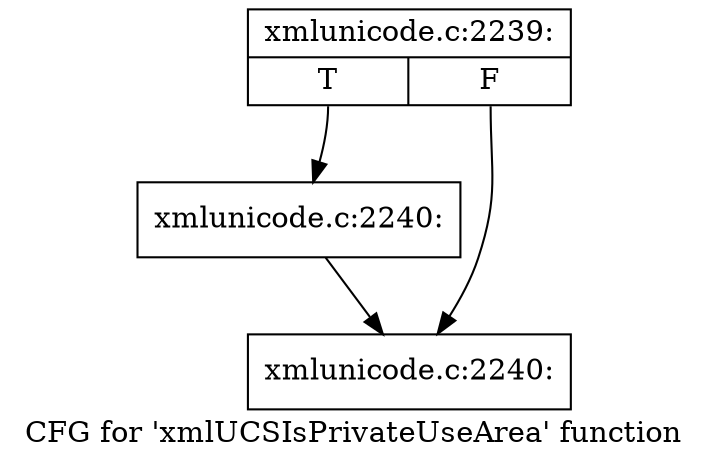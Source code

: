 digraph "CFG for 'xmlUCSIsPrivateUseArea' function" {
	label="CFG for 'xmlUCSIsPrivateUseArea' function";

	Node0x4e43220 [shape=record,label="{xmlunicode.c:2239:|{<s0>T|<s1>F}}"];
	Node0x4e43220:s0 -> Node0x4e437e0;
	Node0x4e43220:s1 -> Node0x4e43790;
	Node0x4e437e0 [shape=record,label="{xmlunicode.c:2240:}"];
	Node0x4e437e0 -> Node0x4e43790;
	Node0x4e43790 [shape=record,label="{xmlunicode.c:2240:}"];
}
